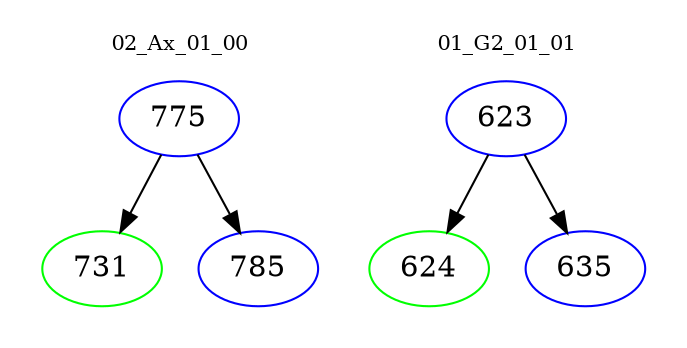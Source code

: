 digraph{
subgraph cluster_0 {
color = white
label = "02_Ax_01_00";
fontsize=10;
T0_775 [label="775", color="blue"]
T0_775 -> T0_731 [color="black"]
T0_731 [label="731", color="green"]
T0_775 -> T0_785 [color="black"]
T0_785 [label="785", color="blue"]
}
subgraph cluster_1 {
color = white
label = "01_G2_01_01";
fontsize=10;
T1_623 [label="623", color="blue"]
T1_623 -> T1_624 [color="black"]
T1_624 [label="624", color="green"]
T1_623 -> T1_635 [color="black"]
T1_635 [label="635", color="blue"]
}
}

